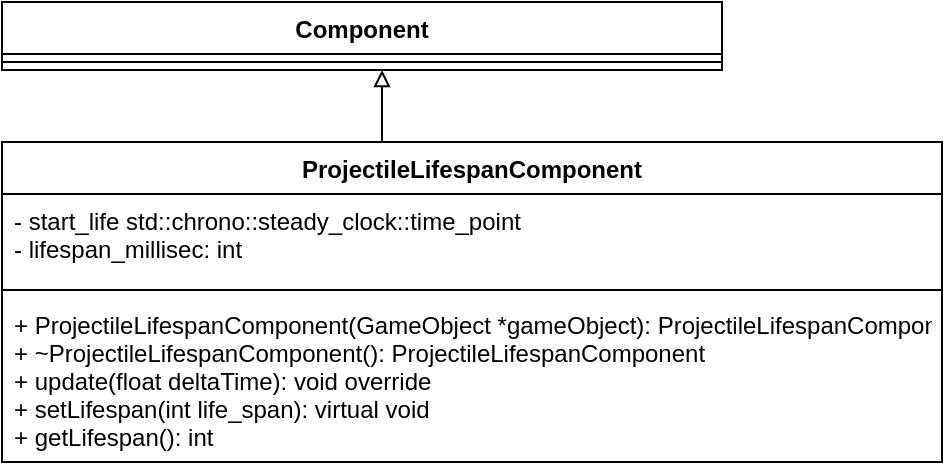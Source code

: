 <mxfile version="14.1.8" type="device"><diagram id="nAJdgWcMBDQUNYt0E5Px" name="Page-1"><mxGraphModel dx="813" dy="470" grid="1" gridSize="10" guides="1" tooltips="1" connect="1" arrows="1" fold="1" page="1" pageScale="1" pageWidth="827" pageHeight="1169" math="0" shadow="0"><root><mxCell id="0"/><mxCell id="1" parent="0"/><mxCell id="PGo9I6l6CJI1yCk_UQ3O-1" style="edgeStyle=orthogonalEdgeStyle;rounded=0;orthogonalLoop=1;jettySize=auto;html=1;exitX=0.5;exitY=0;exitDx=0;exitDy=0;endArrow=block;endFill=0;" parent="1" source="PGo9I6l6CJI1yCk_UQ3O-3" edge="1"><mxGeometry relative="1" as="geometry"><Array as="points"><mxPoint x="440" y="570"/></Array><mxPoint x="440" y="534" as="targetPoint"/></mxGeometry></mxCell><mxCell id="PGo9I6l6CJI1yCk_UQ3O-3" value="ProjectileLifespanComponent" style="swimlane;fontStyle=1;align=center;verticalAlign=top;childLayout=stackLayout;horizontal=1;startSize=26;horizontalStack=0;resizeParent=1;resizeParentMax=0;resizeLast=0;collapsible=1;marginBottom=0;" parent="1" vertex="1"><mxGeometry x="250" y="570" width="470" height="160" as="geometry"/></mxCell><mxCell id="PGo9I6l6CJI1yCk_UQ3O-4" value="- start_life std::chrono::steady_clock::time_point&#10;- lifespan_millisec: int&#10;" style="text;strokeColor=none;fillColor=none;align=left;verticalAlign=top;spacingLeft=4;spacingRight=4;overflow=hidden;rotatable=0;points=[[0,0.5],[1,0.5]];portConstraint=eastwest;" parent="PGo9I6l6CJI1yCk_UQ3O-3" vertex="1"><mxGeometry y="26" width="470" height="44" as="geometry"/></mxCell><mxCell id="PGo9I6l6CJI1yCk_UQ3O-5" value="" style="line;strokeWidth=1;fillColor=none;align=left;verticalAlign=middle;spacingTop=-1;spacingLeft=3;spacingRight=3;rotatable=0;labelPosition=right;points=[];portConstraint=eastwest;" parent="PGo9I6l6CJI1yCk_UQ3O-3" vertex="1"><mxGeometry y="70" width="470" height="8" as="geometry"/></mxCell><mxCell id="PGo9I6l6CJI1yCk_UQ3O-6" value="+ ProjectileLifespanComponent(GameObject *gameObject): ProjectileLifespanComponent&#10;+ ~ProjectileLifespanComponent(): ProjectileLifespanComponent&#10;+ update(float deltaTime): void override&#10;+ setLifespan(int life_span): virtual void&#10;+ getLifespan(): int" style="text;strokeColor=none;fillColor=none;align=left;verticalAlign=top;spacingLeft=4;spacingRight=4;overflow=hidden;rotatable=0;points=[[0,0.5],[1,0.5]];portConstraint=eastwest;" parent="PGo9I6l6CJI1yCk_UQ3O-3" vertex="1"><mxGeometry y="78" width="470" height="82" as="geometry"/></mxCell><mxCell id="PGo9I6l6CJI1yCk_UQ3O-7" value="Component" style="swimlane;fontStyle=1;align=center;verticalAlign=top;childLayout=stackLayout;horizontal=1;startSize=26;horizontalStack=0;resizeParent=1;resizeParentMax=0;resizeLast=0;collapsible=1;marginBottom=0;" parent="1" vertex="1"><mxGeometry x="250" y="500" width="360" height="34" as="geometry"/></mxCell><mxCell id="PGo9I6l6CJI1yCk_UQ3O-9" value="" style="line;strokeWidth=1;fillColor=none;align=left;verticalAlign=middle;spacingTop=-1;spacingLeft=3;spacingRight=3;rotatable=0;labelPosition=right;points=[];portConstraint=eastwest;" parent="PGo9I6l6CJI1yCk_UQ3O-7" vertex="1"><mxGeometry y="26" width="360" height="8" as="geometry"/></mxCell></root></mxGraphModel></diagram></mxfile>